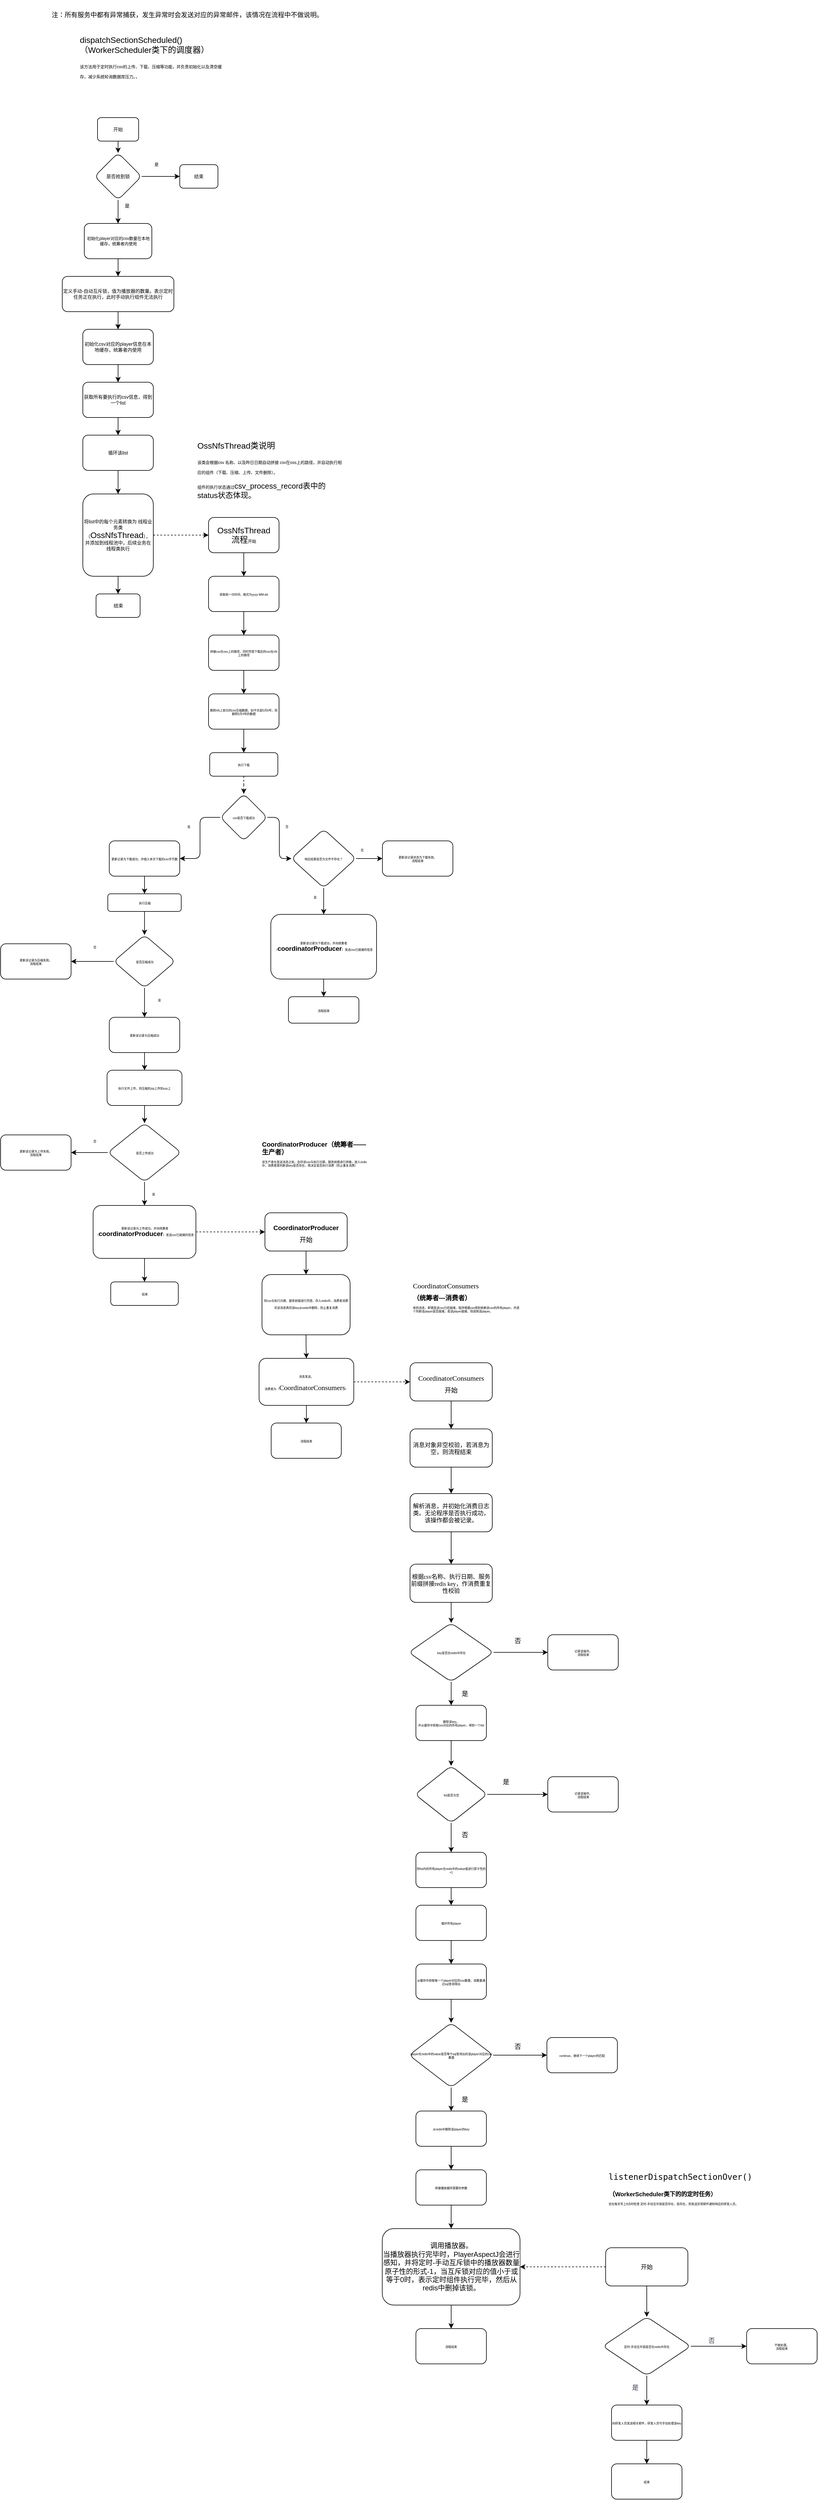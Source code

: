 <mxfile version="16.5.3" type="github">
  <diagram id="C5RBs43oDa-KdzZeNtuy" name="Page-1">
    <mxGraphModel dx="1847" dy="616" grid="1" gridSize="10" guides="1" tooltips="1" connect="1" arrows="1" fold="1" page="1" pageScale="1" pageWidth="827" pageHeight="1169" math="0" shadow="0">
      <root>
        <mxCell id="WIyWlLk6GJQsqaUBKTNV-0" />
        <mxCell id="WIyWlLk6GJQsqaUBKTNV-1" parent="WIyWlLk6GJQsqaUBKTNV-0" />
        <mxCell id="9ICDOCjzjDNLYAUlCZeT-4" value="" style="edgeStyle=orthogonalEdgeStyle;rounded=1;orthogonalLoop=1;jettySize=auto;html=1;fontSize=8;" edge="1" parent="WIyWlLk6GJQsqaUBKTNV-1" source="9ICDOCjzjDNLYAUlCZeT-0" target="9ICDOCjzjDNLYAUlCZeT-3">
          <mxGeometry relative="1" as="geometry" />
        </mxCell>
        <mxCell id="9ICDOCjzjDNLYAUlCZeT-0" value="开始" style="rounded=1;whiteSpace=wrap;html=1;fontSize=8;" vertex="1" parent="WIyWlLk6GJQsqaUBKTNV-1">
          <mxGeometry x="135" y="210" width="70" height="40" as="geometry" />
        </mxCell>
        <mxCell id="9ICDOCjzjDNLYAUlCZeT-9" value="" style="edgeStyle=orthogonalEdgeStyle;rounded=1;orthogonalLoop=1;jettySize=auto;html=1;fontSize=8;" edge="1" parent="WIyWlLk6GJQsqaUBKTNV-1" source="9ICDOCjzjDNLYAUlCZeT-3" target="9ICDOCjzjDNLYAUlCZeT-8">
          <mxGeometry relative="1" as="geometry" />
        </mxCell>
        <mxCell id="9ICDOCjzjDNLYAUlCZeT-17" value="" style="edgeStyle=orthogonalEdgeStyle;rounded=1;orthogonalLoop=1;jettySize=auto;html=1;fontSize=7;" edge="1" parent="WIyWlLk6GJQsqaUBKTNV-1" source="9ICDOCjzjDNLYAUlCZeT-3" target="9ICDOCjzjDNLYAUlCZeT-16">
          <mxGeometry relative="1" as="geometry" />
        </mxCell>
        <mxCell id="9ICDOCjzjDNLYAUlCZeT-3" value="是否抢到锁" style="rhombus;whiteSpace=wrap;html=1;rounded=1;fontSize=8;" vertex="1" parent="WIyWlLk6GJQsqaUBKTNV-1">
          <mxGeometry x="130" y="270" width="80" height="80" as="geometry" />
        </mxCell>
        <mxCell id="9ICDOCjzjDNLYAUlCZeT-12" value="" style="edgeStyle=orthogonalEdgeStyle;rounded=1;orthogonalLoop=1;jettySize=auto;html=1;fontSize=8;" edge="1" parent="WIyWlLk6GJQsqaUBKTNV-1" source="9ICDOCjzjDNLYAUlCZeT-8" target="9ICDOCjzjDNLYAUlCZeT-11">
          <mxGeometry relative="1" as="geometry" />
        </mxCell>
        <mxCell id="9ICDOCjzjDNLYAUlCZeT-8" value="初始化player对应的csv数量在本地缓存，统筹者内使用" style="whiteSpace=wrap;html=1;rounded=1;fontSize=7;" vertex="1" parent="WIyWlLk6GJQsqaUBKTNV-1">
          <mxGeometry x="112.5" y="390" width="115" height="60" as="geometry" />
        </mxCell>
        <mxCell id="9ICDOCjzjDNLYAUlCZeT-10" value="是" style="text;html=1;align=center;verticalAlign=middle;resizable=0;points=[];autosize=1;strokeColor=none;fillColor=none;fontSize=8;rounded=1;" vertex="1" parent="WIyWlLk6GJQsqaUBKTNV-1">
          <mxGeometry x="170" y="350" width="30" height="20" as="geometry" />
        </mxCell>
        <mxCell id="9ICDOCjzjDNLYAUlCZeT-14" value="" style="edgeStyle=orthogonalEdgeStyle;rounded=1;orthogonalLoop=1;jettySize=auto;html=1;fontSize=8;" edge="1" parent="WIyWlLk6GJQsqaUBKTNV-1" source="9ICDOCjzjDNLYAUlCZeT-11" target="9ICDOCjzjDNLYAUlCZeT-13">
          <mxGeometry relative="1" as="geometry" />
        </mxCell>
        <mxCell id="9ICDOCjzjDNLYAUlCZeT-11" value="定义手动-自动互斥锁，值为播放器的数量。表示定时任务正在执行，此时手动执行组件无法执行" style="whiteSpace=wrap;html=1;rounded=1;fontSize=8;" vertex="1" parent="WIyWlLk6GJQsqaUBKTNV-1">
          <mxGeometry x="75" y="480" width="190" height="60" as="geometry" />
        </mxCell>
        <mxCell id="9ICDOCjzjDNLYAUlCZeT-20" value="" style="edgeStyle=orthogonalEdgeStyle;rounded=1;orthogonalLoop=1;jettySize=auto;html=1;fontSize=7;" edge="1" parent="WIyWlLk6GJQsqaUBKTNV-1" source="9ICDOCjzjDNLYAUlCZeT-13" target="9ICDOCjzjDNLYAUlCZeT-19">
          <mxGeometry relative="1" as="geometry" />
        </mxCell>
        <mxCell id="9ICDOCjzjDNLYAUlCZeT-13" value="&lt;span style=&quot;font-size: 8px;&quot;&gt;初始化csv对应的player信息在本地缓存，统筹者内使用&lt;/span&gt;" style="whiteSpace=wrap;html=1;rounded=1;fontSize=8;" vertex="1" parent="WIyWlLk6GJQsqaUBKTNV-1">
          <mxGeometry x="110" y="570" width="120" height="60" as="geometry" />
        </mxCell>
        <mxCell id="9ICDOCjzjDNLYAUlCZeT-16" value="结束" style="whiteSpace=wrap;html=1;fontSize=8;rounded=1;" vertex="1" parent="WIyWlLk6GJQsqaUBKTNV-1">
          <mxGeometry x="275" y="290" width="65" height="40" as="geometry" />
        </mxCell>
        <mxCell id="9ICDOCjzjDNLYAUlCZeT-18" value="是" style="text;html=1;align=center;verticalAlign=middle;resizable=0;points=[];autosize=1;strokeColor=none;fillColor=none;fontSize=7;rounded=1;" vertex="1" parent="WIyWlLk6GJQsqaUBKTNV-1">
          <mxGeometry x="220" y="285" width="30" height="10" as="geometry" />
        </mxCell>
        <mxCell id="9ICDOCjzjDNLYAUlCZeT-23" value="" style="edgeStyle=orthogonalEdgeStyle;rounded=1;orthogonalLoop=1;jettySize=auto;html=1;fontSize=7;" edge="1" parent="WIyWlLk6GJQsqaUBKTNV-1" source="9ICDOCjzjDNLYAUlCZeT-19" target="9ICDOCjzjDNLYAUlCZeT-22">
          <mxGeometry relative="1" as="geometry" />
        </mxCell>
        <mxCell id="9ICDOCjzjDNLYAUlCZeT-19" value="获取所有要执行的csv信息，得到一个list" style="whiteSpace=wrap;html=1;fontSize=8;rounded=1;" vertex="1" parent="WIyWlLk6GJQsqaUBKTNV-1">
          <mxGeometry x="110" y="660" width="120" height="60" as="geometry" />
        </mxCell>
        <mxCell id="9ICDOCjzjDNLYAUlCZeT-29" value="" style="edgeStyle=orthogonalEdgeStyle;rounded=1;orthogonalLoop=1;jettySize=auto;html=1;fontSize=7;" edge="1" parent="WIyWlLk6GJQsqaUBKTNV-1" source="9ICDOCjzjDNLYAUlCZeT-22" target="9ICDOCjzjDNLYAUlCZeT-28">
          <mxGeometry relative="1" as="geometry" />
        </mxCell>
        <mxCell id="9ICDOCjzjDNLYAUlCZeT-22" value="循环该list" style="whiteSpace=wrap;html=1;fontSize=8;rounded=1;" vertex="1" parent="WIyWlLk6GJQsqaUBKTNV-1">
          <mxGeometry x="110" y="750" width="120" height="60" as="geometry" />
        </mxCell>
        <mxCell id="9ICDOCjzjDNLYAUlCZeT-31" value="" style="edgeStyle=orthogonalEdgeStyle;rounded=1;orthogonalLoop=1;jettySize=auto;html=1;fontSize=7;" edge="1" parent="WIyWlLk6GJQsqaUBKTNV-1" source="9ICDOCjzjDNLYAUlCZeT-28" target="9ICDOCjzjDNLYAUlCZeT-30">
          <mxGeometry relative="1" as="geometry" />
        </mxCell>
        <mxCell id="9ICDOCjzjDNLYAUlCZeT-35" style="edgeStyle=orthogonalEdgeStyle;rounded=1;orthogonalLoop=1;jettySize=auto;html=1;exitX=1;exitY=0.5;exitDx=0;exitDy=0;entryX=0;entryY=0.5;entryDx=0;entryDy=0;fontSize=7;dashed=1;" edge="1" parent="WIyWlLk6GJQsqaUBKTNV-1" source="9ICDOCjzjDNLYAUlCZeT-28" target="9ICDOCjzjDNLYAUlCZeT-34">
          <mxGeometry relative="1" as="geometry" />
        </mxCell>
        <mxCell id="9ICDOCjzjDNLYAUlCZeT-28" value="将list中的每个元素转换为 线程业务类（&lt;span style=&quot;background-color: rgb(255 , 255 , 255) ; font-size: 10.5pt&quot;&gt;OssNfsThread&lt;/span&gt;&lt;span&gt;），并添加到线程池中，后续业务在线程类执行&lt;/span&gt;" style="whiteSpace=wrap;html=1;fontSize=8;rounded=1;" vertex="1" parent="WIyWlLk6GJQsqaUBKTNV-1">
          <mxGeometry x="110" y="850" width="120" height="140" as="geometry" />
        </mxCell>
        <mxCell id="9ICDOCjzjDNLYAUlCZeT-30" value="结束" style="whiteSpace=wrap;html=1;fontSize=8;rounded=1;" vertex="1" parent="WIyWlLk6GJQsqaUBKTNV-1">
          <mxGeometry x="132.5" y="1020" width="75" height="40" as="geometry" />
        </mxCell>
        <mxCell id="9ICDOCjzjDNLYAUlCZeT-39" value="" style="edgeStyle=orthogonalEdgeStyle;rounded=1;orthogonalLoop=1;jettySize=auto;html=1;fontSize=13;fontColor=#000000;" edge="1" parent="WIyWlLk6GJQsqaUBKTNV-1" source="9ICDOCjzjDNLYAUlCZeT-34" target="9ICDOCjzjDNLYAUlCZeT-38">
          <mxGeometry relative="1" as="geometry" />
        </mxCell>
        <mxCell id="9ICDOCjzjDNLYAUlCZeT-34" value="&lt;span style=&quot;background-color: rgb(255 , 255 , 255) ; font-size: 10.5pt&quot;&gt;OssNfsThread&lt;br&gt;&lt;/span&gt;&lt;font face=&quot;宋体&quot;&gt;&lt;span style=&quot;font-size: 14px ; background-color: rgb(255 , 255 , 255)&quot;&gt;流程&lt;/span&gt;&lt;/font&gt;开始" style="rounded=1;whiteSpace=wrap;html=1;fontSize=7;" vertex="1" parent="WIyWlLk6GJQsqaUBKTNV-1">
          <mxGeometry x="324" y="890" width="120" height="60" as="geometry" />
        </mxCell>
        <mxCell id="9ICDOCjzjDNLYAUlCZeT-37" value="&lt;span style=&quot;font-size: 14px ; text-align: center ; background-color: rgb(255 , 255 , 255)&quot;&gt;OssNfsThread类说明&lt;/span&gt;&lt;h1&gt;&lt;span style=&quot;font-size: 7px ; font-weight: 400&quot;&gt;该类会根据csv 名称、以及昨日日期自动拼接 csv在oss上的路径，并自动执行相应的组件（下载、压缩、上传、文件删除）。&lt;/span&gt;&lt;/h1&gt;&lt;div&gt;组件的执行状态通过&lt;span style=&quot;background-color: rgb(255 , 255 , 255)&quot;&gt;&lt;font style=&quot;font-size: 13px&quot;&gt;csv_process_record表中的status状态体现。&lt;/font&gt;&lt;/span&gt;&lt;/div&gt;" style="text;html=1;strokeColor=none;fillColor=none;spacing=5;spacingTop=-20;whiteSpace=wrap;overflow=hidden;rounded=1;fontSize=7;" vertex="1" parent="WIyWlLk6GJQsqaUBKTNV-1">
          <mxGeometry x="300" y="770" width="260" height="170" as="geometry" />
        </mxCell>
        <mxCell id="9ICDOCjzjDNLYAUlCZeT-41" value="" style="edgeStyle=orthogonalEdgeStyle;rounded=1;orthogonalLoop=1;jettySize=auto;html=1;dashed=1;fontSize=5;fontColor=#000000;" edge="1" parent="WIyWlLk6GJQsqaUBKTNV-1" source="9ICDOCjzjDNLYAUlCZeT-38" target="9ICDOCjzjDNLYAUlCZeT-40">
          <mxGeometry relative="1" as="geometry" />
        </mxCell>
        <mxCell id="9ICDOCjzjDNLYAUlCZeT-96" value="" style="edgeStyle=orthogonalEdgeStyle;rounded=1;orthogonalLoop=1;jettySize=auto;html=1;fontSize=11;fontColor=#000000;" edge="1" parent="WIyWlLk6GJQsqaUBKTNV-1" source="9ICDOCjzjDNLYAUlCZeT-38" target="9ICDOCjzjDNLYAUlCZeT-40">
          <mxGeometry relative="1" as="geometry" />
        </mxCell>
        <mxCell id="9ICDOCjzjDNLYAUlCZeT-38" value="&lt;span style=&quot;font-size: 5px; background-color: rgb(255, 255, 255);&quot;&gt;获取前一日时间，格式为yyyy-MM-dd&lt;/span&gt;" style="rounded=1;whiteSpace=wrap;html=1;fontSize=5;" vertex="1" parent="WIyWlLk6GJQsqaUBKTNV-1">
          <mxGeometry x="324" y="990" width="120" height="60" as="geometry" />
        </mxCell>
        <mxCell id="9ICDOCjzjDNLYAUlCZeT-43" value="" style="edgeStyle=orthogonalEdgeStyle;rounded=1;orthogonalLoop=1;jettySize=auto;html=1;fontSize=5;fontColor=#000000;" edge="1" parent="WIyWlLk6GJQsqaUBKTNV-1" source="9ICDOCjzjDNLYAUlCZeT-40" target="9ICDOCjzjDNLYAUlCZeT-42">
          <mxGeometry relative="1" as="geometry" />
        </mxCell>
        <mxCell id="9ICDOCjzjDNLYAUlCZeT-40" value="&lt;span style=&quot;background-color: rgb(255 , 255 , 255)&quot;&gt;拼接csv在oss上的路径，同时凭借下载后的csv在nfs上的路径&lt;/span&gt;" style="rounded=1;whiteSpace=wrap;html=1;fontSize=5;" vertex="1" parent="WIyWlLk6GJQsqaUBKTNV-1">
          <mxGeometry x="324" y="1090" width="120" height="60" as="geometry" />
        </mxCell>
        <mxCell id="9ICDOCjzjDNLYAUlCZeT-45" value="" style="edgeStyle=orthogonalEdgeStyle;rounded=1;orthogonalLoop=1;jettySize=auto;html=1;fontSize=5;fontColor=#000000;" edge="1" parent="WIyWlLk6GJQsqaUBKTNV-1" source="9ICDOCjzjDNLYAUlCZeT-42" target="9ICDOCjzjDNLYAUlCZeT-44">
          <mxGeometry relative="1" as="geometry" />
        </mxCell>
        <mxCell id="9ICDOCjzjDNLYAUlCZeT-42" value="&lt;span style=&quot;background-color: rgb(255 , 255 , 255)&quot;&gt;删除nfs上前日的csv压缩数据，如今天是5月6号，则删除5月4号的数据&lt;/span&gt;" style="rounded=1;whiteSpace=wrap;html=1;fontSize=5;" vertex="1" parent="WIyWlLk6GJQsqaUBKTNV-1">
          <mxGeometry x="324" y="1190" width="120" height="60" as="geometry" />
        </mxCell>
        <mxCell id="9ICDOCjzjDNLYAUlCZeT-47" value="" style="edgeStyle=orthogonalEdgeStyle;rounded=1;orthogonalLoop=1;jettySize=auto;html=1;dashed=1;fontSize=5;fontColor=#000000;" edge="1" parent="WIyWlLk6GJQsqaUBKTNV-1" source="9ICDOCjzjDNLYAUlCZeT-44" target="9ICDOCjzjDNLYAUlCZeT-46">
          <mxGeometry relative="1" as="geometry" />
        </mxCell>
        <mxCell id="9ICDOCjzjDNLYAUlCZeT-44" value="&lt;span style=&quot;background-color: rgb(255 , 255 , 255)&quot;&gt;执行下载&lt;/span&gt;" style="rounded=1;whiteSpace=wrap;html=1;fontSize=5;" vertex="1" parent="WIyWlLk6GJQsqaUBKTNV-1">
          <mxGeometry x="326" y="1290" width="116" height="40" as="geometry" />
        </mxCell>
        <mxCell id="9ICDOCjzjDNLYAUlCZeT-55" value="" style="edgeStyle=orthogonalEdgeStyle;rounded=1;orthogonalLoop=1;jettySize=auto;html=1;fontSize=5;fontColor=#000000;" edge="1" parent="WIyWlLk6GJQsqaUBKTNV-1" source="9ICDOCjzjDNLYAUlCZeT-46" target="9ICDOCjzjDNLYAUlCZeT-54">
          <mxGeometry relative="1" as="geometry" />
        </mxCell>
        <mxCell id="9ICDOCjzjDNLYAUlCZeT-69" value="" style="edgeStyle=orthogonalEdgeStyle;rounded=1;orthogonalLoop=1;jettySize=auto;html=1;fontSize=5;fontColor=#000000;" edge="1" parent="WIyWlLk6GJQsqaUBKTNV-1" source="9ICDOCjzjDNLYAUlCZeT-46" target="9ICDOCjzjDNLYAUlCZeT-68">
          <mxGeometry relative="1" as="geometry" />
        </mxCell>
        <mxCell id="9ICDOCjzjDNLYAUlCZeT-46" value="csv是否下载成功" style="rhombus;whiteSpace=wrap;html=1;fontSize=5;rounded=1;" vertex="1" parent="WIyWlLk6GJQsqaUBKTNV-1">
          <mxGeometry x="344" y="1360" width="80" height="80" as="geometry" />
        </mxCell>
        <mxCell id="9ICDOCjzjDNLYAUlCZeT-61" value="" style="edgeStyle=orthogonalEdgeStyle;rounded=1;orthogonalLoop=1;jettySize=auto;html=1;fontSize=5;fontColor=#000000;" edge="1" parent="WIyWlLk6GJQsqaUBKTNV-1" source="9ICDOCjzjDNLYAUlCZeT-54" target="9ICDOCjzjDNLYAUlCZeT-60">
          <mxGeometry relative="1" as="geometry" />
        </mxCell>
        <mxCell id="9ICDOCjzjDNLYAUlCZeT-64" value="" style="edgeStyle=orthogonalEdgeStyle;rounded=1;orthogonalLoop=1;jettySize=auto;html=1;fontSize=5;fontColor=#000000;" edge="1" parent="WIyWlLk6GJQsqaUBKTNV-1" source="9ICDOCjzjDNLYAUlCZeT-54" target="9ICDOCjzjDNLYAUlCZeT-63">
          <mxGeometry relative="1" as="geometry" />
        </mxCell>
        <mxCell id="9ICDOCjzjDNLYAUlCZeT-54" value="响应结果是否为文件不存在？" style="rhombus;whiteSpace=wrap;html=1;fontSize=5;rounded=1;" vertex="1" parent="WIyWlLk6GJQsqaUBKTNV-1">
          <mxGeometry x="465" y="1420" width="110" height="100" as="geometry" />
        </mxCell>
        <mxCell id="9ICDOCjzjDNLYAUlCZeT-56" value="否" style="text;html=1;align=center;verticalAlign=middle;resizable=0;points=[];autosize=1;strokeColor=none;fillColor=none;fontSize=5;fontColor=#000000;rounded=1;" vertex="1" parent="WIyWlLk6GJQsqaUBKTNV-1">
          <mxGeometry x="442" y="1410" width="30" height="10" as="geometry" />
        </mxCell>
        <mxCell id="9ICDOCjzjDNLYAUlCZeT-59" value="否" style="text;html=1;align=center;verticalAlign=middle;resizable=0;points=[];autosize=1;strokeColor=none;fillColor=none;fontSize=5;fontColor=#000000;rounded=1;" vertex="1" parent="WIyWlLk6GJQsqaUBKTNV-1">
          <mxGeometry x="570" y="1450" width="30" height="10" as="geometry" />
        </mxCell>
        <mxCell id="9ICDOCjzjDNLYAUlCZeT-60" value="更新该记录状态为下载失败。&lt;br&gt;流程结束" style="whiteSpace=wrap;html=1;fontSize=5;rounded=1;" vertex="1" parent="WIyWlLk6GJQsqaUBKTNV-1">
          <mxGeometry x="620" y="1440" width="120" height="60" as="geometry" />
        </mxCell>
        <mxCell id="9ICDOCjzjDNLYAUlCZeT-67" value="" style="edgeStyle=orthogonalEdgeStyle;rounded=1;orthogonalLoop=1;jettySize=auto;html=1;fontSize=5;fontColor=#000000;" edge="1" parent="WIyWlLk6GJQsqaUBKTNV-1" source="9ICDOCjzjDNLYAUlCZeT-63" target="9ICDOCjzjDNLYAUlCZeT-66">
          <mxGeometry relative="1" as="geometry" />
        </mxCell>
        <mxCell id="9ICDOCjzjDNLYAUlCZeT-63" value="更新该记录为下载成功，并向统筹者（&lt;span style=&quot;font-weight: bold ; background-color: rgb(255 , 255 , 255)&quot;&gt;&lt;font style=&quot;font-size: 11px&quot;&gt;coordinatorProducer&lt;/font&gt;&lt;/span&gt;）发送csv已就绪的信息" style="whiteSpace=wrap;html=1;fontSize=5;rounded=1;" vertex="1" parent="WIyWlLk6GJQsqaUBKTNV-1">
          <mxGeometry x="430" y="1565" width="180" height="110" as="geometry" />
        </mxCell>
        <mxCell id="9ICDOCjzjDNLYAUlCZeT-65" value="是" style="text;html=1;align=center;verticalAlign=middle;resizable=0;points=[];autosize=1;strokeColor=none;fillColor=none;fontSize=5;fontColor=#000000;rounded=1;" vertex="1" parent="WIyWlLk6GJQsqaUBKTNV-1">
          <mxGeometry x="490" y="1530" width="30" height="10" as="geometry" />
        </mxCell>
        <mxCell id="9ICDOCjzjDNLYAUlCZeT-66" value="流程结束" style="whiteSpace=wrap;html=1;fontSize=5;rounded=1;" vertex="1" parent="WIyWlLk6GJQsqaUBKTNV-1">
          <mxGeometry x="460" y="1705" width="120" height="45" as="geometry" />
        </mxCell>
        <mxCell id="9ICDOCjzjDNLYAUlCZeT-72" value="" style="edgeStyle=orthogonalEdgeStyle;rounded=1;orthogonalLoop=1;jettySize=auto;html=1;fontSize=5;fontColor=#000000;" edge="1" parent="WIyWlLk6GJQsqaUBKTNV-1" source="9ICDOCjzjDNLYAUlCZeT-68" target="9ICDOCjzjDNLYAUlCZeT-71">
          <mxGeometry relative="1" as="geometry" />
        </mxCell>
        <mxCell id="9ICDOCjzjDNLYAUlCZeT-68" value="更新记录为下载成功，并插入本次下载的csv字节数" style="whiteSpace=wrap;html=1;fontSize=5;rounded=1;" vertex="1" parent="WIyWlLk6GJQsqaUBKTNV-1">
          <mxGeometry x="155" y="1440" width="120" height="60" as="geometry" />
        </mxCell>
        <mxCell id="9ICDOCjzjDNLYAUlCZeT-70" value="是" style="text;html=1;align=center;verticalAlign=middle;resizable=0;points=[];autosize=1;strokeColor=none;fillColor=none;fontSize=5;fontColor=#000000;rounded=1;" vertex="1" parent="WIyWlLk6GJQsqaUBKTNV-1">
          <mxGeometry x="275" y="1410" width="30" height="10" as="geometry" />
        </mxCell>
        <mxCell id="9ICDOCjzjDNLYAUlCZeT-74" value="" style="edgeStyle=orthogonalEdgeStyle;rounded=1;orthogonalLoop=1;jettySize=auto;html=1;fontSize=5;fontColor=#000000;" edge="1" parent="WIyWlLk6GJQsqaUBKTNV-1" source="9ICDOCjzjDNLYAUlCZeT-71" target="9ICDOCjzjDNLYAUlCZeT-73">
          <mxGeometry relative="1" as="geometry" />
        </mxCell>
        <mxCell id="9ICDOCjzjDNLYAUlCZeT-71" value="执行压缩" style="whiteSpace=wrap;html=1;fontSize=5;rounded=1;" vertex="1" parent="WIyWlLk6GJQsqaUBKTNV-1">
          <mxGeometry x="152.5" y="1530" width="125" height="30" as="geometry" />
        </mxCell>
        <mxCell id="9ICDOCjzjDNLYAUlCZeT-76" value="" style="edgeStyle=orthogonalEdgeStyle;rounded=1;orthogonalLoop=1;jettySize=auto;html=1;fontSize=5;fontColor=#000000;" edge="1" parent="WIyWlLk6GJQsqaUBKTNV-1" source="9ICDOCjzjDNLYAUlCZeT-73" target="9ICDOCjzjDNLYAUlCZeT-75">
          <mxGeometry relative="1" as="geometry" />
        </mxCell>
        <mxCell id="9ICDOCjzjDNLYAUlCZeT-79" value="" style="edgeStyle=orthogonalEdgeStyle;rounded=1;orthogonalLoop=1;jettySize=auto;html=1;fontSize=5;fontColor=#000000;" edge="1" parent="WIyWlLk6GJQsqaUBKTNV-1" source="9ICDOCjzjDNLYAUlCZeT-73" target="9ICDOCjzjDNLYAUlCZeT-78">
          <mxGeometry relative="1" as="geometry" />
        </mxCell>
        <mxCell id="9ICDOCjzjDNLYAUlCZeT-73" value="是否压缩成功" style="rhombus;whiteSpace=wrap;html=1;fontSize=5;rounded=1;" vertex="1" parent="WIyWlLk6GJQsqaUBKTNV-1">
          <mxGeometry x="162.5" y="1600" width="105" height="90" as="geometry" />
        </mxCell>
        <mxCell id="9ICDOCjzjDNLYAUlCZeT-75" value="更新该记录为压缩失败。&lt;br&gt;流程结束" style="whiteSpace=wrap;html=1;fontSize=5;rounded=1;" vertex="1" parent="WIyWlLk6GJQsqaUBKTNV-1">
          <mxGeometry x="-30" y="1615" width="120" height="60" as="geometry" />
        </mxCell>
        <mxCell id="9ICDOCjzjDNLYAUlCZeT-77" value="否" style="text;html=1;align=center;verticalAlign=middle;resizable=0;points=[];autosize=1;strokeColor=none;fillColor=none;fontSize=5;fontColor=#000000;rounded=1;" vertex="1" parent="WIyWlLk6GJQsqaUBKTNV-1">
          <mxGeometry x="115" y="1615" width="30" height="10" as="geometry" />
        </mxCell>
        <mxCell id="9ICDOCjzjDNLYAUlCZeT-82" value="" style="edgeStyle=orthogonalEdgeStyle;rounded=1;orthogonalLoop=1;jettySize=auto;html=1;fontSize=5;fontColor=#000000;" edge="1" parent="WIyWlLk6GJQsqaUBKTNV-1" source="9ICDOCjzjDNLYAUlCZeT-78" target="9ICDOCjzjDNLYAUlCZeT-81">
          <mxGeometry relative="1" as="geometry" />
        </mxCell>
        <mxCell id="9ICDOCjzjDNLYAUlCZeT-78" value="更新该记录为压缩成功" style="whiteSpace=wrap;html=1;fontSize=5;rounded=1;" vertex="1" parent="WIyWlLk6GJQsqaUBKTNV-1">
          <mxGeometry x="155" y="1740" width="120" height="60" as="geometry" />
        </mxCell>
        <mxCell id="9ICDOCjzjDNLYAUlCZeT-80" value="是" style="text;html=1;align=center;verticalAlign=middle;resizable=0;points=[];autosize=1;strokeColor=none;fillColor=none;fontSize=5;fontColor=#000000;rounded=1;" vertex="1" parent="WIyWlLk6GJQsqaUBKTNV-1">
          <mxGeometry x="225" y="1705" width="30" height="10" as="geometry" />
        </mxCell>
        <mxCell id="9ICDOCjzjDNLYAUlCZeT-84" value="" style="edgeStyle=orthogonalEdgeStyle;rounded=1;orthogonalLoop=1;jettySize=auto;html=1;fontSize=5;fontColor=#000000;" edge="1" parent="WIyWlLk6GJQsqaUBKTNV-1" source="9ICDOCjzjDNLYAUlCZeT-81" target="9ICDOCjzjDNLYAUlCZeT-83">
          <mxGeometry relative="1" as="geometry" />
        </mxCell>
        <mxCell id="9ICDOCjzjDNLYAUlCZeT-81" value="执行文件上传，将压缩的zip上传到oss上" style="whiteSpace=wrap;html=1;fontSize=5;rounded=1;" vertex="1" parent="WIyWlLk6GJQsqaUBKTNV-1">
          <mxGeometry x="151.25" y="1830" width="127.5" height="60" as="geometry" />
        </mxCell>
        <mxCell id="9ICDOCjzjDNLYAUlCZeT-86" value="" style="edgeStyle=orthogonalEdgeStyle;rounded=1;orthogonalLoop=1;jettySize=auto;html=1;fontSize=5;fontColor=#000000;" edge="1" parent="WIyWlLk6GJQsqaUBKTNV-1" source="9ICDOCjzjDNLYAUlCZeT-83" target="9ICDOCjzjDNLYAUlCZeT-85">
          <mxGeometry relative="1" as="geometry" />
        </mxCell>
        <mxCell id="9ICDOCjzjDNLYAUlCZeT-89" value="" style="edgeStyle=orthogonalEdgeStyle;rounded=1;orthogonalLoop=1;jettySize=auto;html=1;fontSize=5;fontColor=#000000;" edge="1" parent="WIyWlLk6GJQsqaUBKTNV-1" source="9ICDOCjzjDNLYAUlCZeT-83" target="9ICDOCjzjDNLYAUlCZeT-88">
          <mxGeometry relative="1" as="geometry" />
        </mxCell>
        <mxCell id="9ICDOCjzjDNLYAUlCZeT-83" value="是否上传成功" style="rhombus;whiteSpace=wrap;html=1;fontSize=5;rounded=1;" vertex="1" parent="WIyWlLk6GJQsqaUBKTNV-1">
          <mxGeometry x="152.5" y="1920" width="125" height="100" as="geometry" />
        </mxCell>
        <mxCell id="9ICDOCjzjDNLYAUlCZeT-85" value="更新该记录为上传失败。&lt;br&gt;流程结束" style="whiteSpace=wrap;html=1;fontSize=5;rounded=1;" vertex="1" parent="WIyWlLk6GJQsqaUBKTNV-1">
          <mxGeometry x="-30" y="1940" width="120" height="60" as="geometry" />
        </mxCell>
        <mxCell id="9ICDOCjzjDNLYAUlCZeT-87" value="否&lt;br&gt;" style="text;html=1;align=center;verticalAlign=middle;resizable=0;points=[];autosize=1;strokeColor=none;fillColor=none;fontSize=5;fontColor=#000000;rounded=1;" vertex="1" parent="WIyWlLk6GJQsqaUBKTNV-1">
          <mxGeometry x="115" y="1945" width="30" height="10" as="geometry" />
        </mxCell>
        <mxCell id="9ICDOCjzjDNLYAUlCZeT-92" value="" style="edgeStyle=orthogonalEdgeStyle;rounded=1;orthogonalLoop=1;jettySize=auto;html=1;fontSize=5;fontColor=#000000;" edge="1" parent="WIyWlLk6GJQsqaUBKTNV-1" source="9ICDOCjzjDNLYAUlCZeT-88" target="9ICDOCjzjDNLYAUlCZeT-91">
          <mxGeometry relative="1" as="geometry" />
        </mxCell>
        <mxCell id="9ICDOCjzjDNLYAUlCZeT-95" style="edgeStyle=orthogonalEdgeStyle;rounded=1;orthogonalLoop=1;jettySize=auto;html=1;exitX=1;exitY=0.5;exitDx=0;exitDy=0;dashed=1;fontSize=11;fontColor=#000000;" edge="1" parent="WIyWlLk6GJQsqaUBKTNV-1" source="9ICDOCjzjDNLYAUlCZeT-88" target="9ICDOCjzjDNLYAUlCZeT-93">
          <mxGeometry relative="1" as="geometry" />
        </mxCell>
        <mxCell id="9ICDOCjzjDNLYAUlCZeT-88" value="更新该记录为上传成功，并向统筹者（&lt;span style=&quot;font-weight: bold ; background-color: rgb(255 , 255 , 255)&quot;&gt;&lt;font style=&quot;font-size: 11px&quot;&gt;coordinatorProducer&lt;/font&gt;&lt;/span&gt;&lt;span&gt;）发送csv已就绪的信息&lt;/span&gt;" style="whiteSpace=wrap;html=1;fontSize=5;rounded=1;" vertex="1" parent="WIyWlLk6GJQsqaUBKTNV-1">
          <mxGeometry x="127.5" y="2060" width="175" height="90" as="geometry" />
        </mxCell>
        <mxCell id="9ICDOCjzjDNLYAUlCZeT-90" value="是" style="text;html=1;align=center;verticalAlign=middle;resizable=0;points=[];autosize=1;strokeColor=none;fillColor=none;fontSize=5;fontColor=#000000;rounded=1;" vertex="1" parent="WIyWlLk6GJQsqaUBKTNV-1">
          <mxGeometry x="215" y="2035" width="30" height="10" as="geometry" />
        </mxCell>
        <mxCell id="9ICDOCjzjDNLYAUlCZeT-91" value="结束" style="whiteSpace=wrap;html=1;fontSize=5;rounded=1;" vertex="1" parent="WIyWlLk6GJQsqaUBKTNV-1">
          <mxGeometry x="157.5" y="2190" width="115" height="40" as="geometry" />
        </mxCell>
        <mxCell id="9ICDOCjzjDNLYAUlCZeT-98" value="" style="edgeStyle=orthogonalEdgeStyle;rounded=1;orthogonalLoop=1;jettySize=auto;html=1;fontSize=11;fontColor=#000000;" edge="1" parent="WIyWlLk6GJQsqaUBKTNV-1" source="9ICDOCjzjDNLYAUlCZeT-93" target="9ICDOCjzjDNLYAUlCZeT-97">
          <mxGeometry relative="1" as="geometry" />
        </mxCell>
        <mxCell id="9ICDOCjzjDNLYAUlCZeT-93" value="&lt;h1 style=&quot;text-align: left&quot;&gt;&lt;span style=&quot;font-size: 5px ; text-align: center ; background-color: rgb(255 , 255 , 255)&quot;&gt;&lt;font style=&quot;font-size: 11px&quot;&gt;CoordinatorProducer&lt;/font&gt;&lt;/span&gt;&lt;/h1&gt;&lt;div&gt;&lt;span style=&quot;font-size: 5px ; text-align: center ; background-color: rgb(255 , 255 , 255)&quot;&gt;&lt;font style=&quot;font-size: 11px&quot;&gt;开始&lt;/font&gt;&lt;/span&gt;&lt;/div&gt;" style="rounded=1;whiteSpace=wrap;html=1;fontSize=5;fontColor=#000000;" vertex="1" parent="WIyWlLk6GJQsqaUBKTNV-1">
          <mxGeometry x="420" y="2072.5" width="140" height="65" as="geometry" />
        </mxCell>
        <mxCell id="9ICDOCjzjDNLYAUlCZeT-94" value="&lt;h1&gt;&lt;span style=&quot;font-size: 5px ; text-align: center ; background-color: rgb(255 , 255 , 255)&quot;&gt;&lt;font style=&quot;font-size: 11px&quot;&gt;CoordinatorProducer（统筹者——生产者）&lt;/font&gt;&lt;/span&gt;&lt;br&gt;&lt;/h1&gt;&lt;p&gt;该生产者在发送消息之前，会将该csv与执行日期，服务前缀进行拼接，放入redis中，消费者需判断该key是否存在，再决定是否执行消费（防止重复消费）&lt;/p&gt;" style="text;html=1;strokeColor=none;fillColor=none;spacing=5;spacingTop=-20;whiteSpace=wrap;overflow=hidden;rounded=1;fontSize=5;fontColor=#000000;" vertex="1" parent="WIyWlLk6GJQsqaUBKTNV-1">
          <mxGeometry x="410" y="1952.5" width="190" height="120" as="geometry" />
        </mxCell>
        <mxCell id="9ICDOCjzjDNLYAUlCZeT-100" value="" style="edgeStyle=orthogonalEdgeStyle;rounded=1;orthogonalLoop=1;jettySize=auto;html=1;fontSize=11;fontColor=#000000;" edge="1" parent="WIyWlLk6GJQsqaUBKTNV-1" source="9ICDOCjzjDNLYAUlCZeT-97" target="9ICDOCjzjDNLYAUlCZeT-99">
          <mxGeometry relative="1" as="geometry" />
        </mxCell>
        <mxCell id="9ICDOCjzjDNLYAUlCZeT-97" value="&lt;h1 style=&quot;text-align: center&quot;&gt;&lt;span style=&quot;font-size: 5px ; font-weight: 400&quot;&gt;将csv与执行日期、服务前缀进行凭借，存入redis中。消费者消费完该消息再将该key从reids中删除，防止重复消费&lt;/span&gt;&lt;/h1&gt;&lt;div&gt;&lt;span style=&quot;font-size: 5px ; font-weight: 400&quot;&gt;&lt;br&gt;&lt;/span&gt;&lt;/div&gt;" style="rounded=1;whiteSpace=wrap;html=1;fontSize=5;fontColor=#000000;fontStyle=0" vertex="1" parent="WIyWlLk6GJQsqaUBKTNV-1">
          <mxGeometry x="415" y="2177.5" width="150" height="102.5" as="geometry" />
        </mxCell>
        <mxCell id="9ICDOCjzjDNLYAUlCZeT-102" value="" style="edgeStyle=orthogonalEdgeStyle;rounded=1;orthogonalLoop=1;jettySize=auto;html=1;fontSize=11;fontColor=#000000;" edge="1" parent="WIyWlLk6GJQsqaUBKTNV-1" source="9ICDOCjzjDNLYAUlCZeT-99" target="9ICDOCjzjDNLYAUlCZeT-101">
          <mxGeometry relative="1" as="geometry" />
        </mxCell>
        <mxCell id="9ICDOCjzjDNLYAUlCZeT-105" style="edgeStyle=orthogonalEdgeStyle;rounded=1;orthogonalLoop=1;jettySize=auto;html=1;exitX=1;exitY=0.5;exitDx=0;exitDy=0;fontSize=11;fontColor=#000000;dashed=1;" edge="1" parent="WIyWlLk6GJQsqaUBKTNV-1" source="9ICDOCjzjDNLYAUlCZeT-99" target="9ICDOCjzjDNLYAUlCZeT-103">
          <mxGeometry relative="1" as="geometry" />
        </mxCell>
        <mxCell id="9ICDOCjzjDNLYAUlCZeT-99" value="&lt;h1 style=&quot;text-align: center&quot;&gt;&lt;span style=&quot;font-size: 5px ; font-weight: 400&quot;&gt;消息发送。&lt;/span&gt;&lt;/h1&gt;&lt;div&gt;&lt;span style=&quot;font-size: 5px ; font-weight: 400&quot;&gt;消费者为（&lt;/span&gt;&lt;span style=&quot;background-color: rgb(255 , 255 , 255) ; font-family: &amp;#34;microsoft yahei ui&amp;#34; ; font-size: 9pt&quot;&gt;CoordinatorConsumers&lt;/span&gt;&lt;span&gt;）&lt;/span&gt;&lt;/div&gt;&lt;div&gt;&lt;span style=&quot;font-size: 5px ; font-weight: 400&quot;&gt;&lt;br&gt;&lt;/span&gt;&lt;/div&gt;" style="rounded=1;whiteSpace=wrap;html=1;fontSize=5;fontColor=#000000;fontStyle=0" vertex="1" parent="WIyWlLk6GJQsqaUBKTNV-1">
          <mxGeometry x="410" y="2320" width="161.25" height="80" as="geometry" />
        </mxCell>
        <mxCell id="9ICDOCjzjDNLYAUlCZeT-101" value="流程结束" style="whiteSpace=wrap;html=1;fontSize=5;fontColor=#000000;rounded=1;fontStyle=0;" vertex="1" parent="WIyWlLk6GJQsqaUBKTNV-1">
          <mxGeometry x="430.63" y="2430" width="119.38" height="60" as="geometry" />
        </mxCell>
        <mxCell id="9ICDOCjzjDNLYAUlCZeT-108" value="" style="edgeStyle=orthogonalEdgeStyle;rounded=1;orthogonalLoop=1;jettySize=auto;html=1;fontSize=11;fontColor=#000000;" edge="1" parent="WIyWlLk6GJQsqaUBKTNV-1" source="9ICDOCjzjDNLYAUlCZeT-103" target="9ICDOCjzjDNLYAUlCZeT-107">
          <mxGeometry relative="1" as="geometry" />
        </mxCell>
        <mxCell id="9ICDOCjzjDNLYAUlCZeT-103" value="&lt;h1 style=&quot;text-align: left&quot;&gt;&lt;span style=&quot;font-family: &amp;#34;microsoft yahei ui&amp;#34; ; font-size: 12px ; font-weight: 400 ; text-align: center ; background-color: rgb(255 , 255 , 255)&quot;&gt;CoordinatorConsumers&lt;/span&gt;&lt;br&gt;&lt;/h1&gt;&lt;div&gt;&lt;span style=&quot;font-size: 5px ; text-align: center ; background-color: rgb(255 , 255 , 255)&quot;&gt;&lt;font style=&quot;font-size: 11px&quot;&gt;开始&lt;/font&gt;&lt;/span&gt;&lt;/div&gt;" style="rounded=1;whiteSpace=wrap;html=1;fontSize=5;fontColor=#000000;" vertex="1" parent="WIyWlLk6GJQsqaUBKTNV-1">
          <mxGeometry x="667" y="2327.5" width="140" height="65" as="geometry" />
        </mxCell>
        <mxCell id="9ICDOCjzjDNLYAUlCZeT-104" value="&lt;span style=&quot;font-family: &amp;#34;microsoft yahei ui&amp;#34; ; font-size: 12px ; text-align: center ; background-color: rgb(255 , 255 , 255)&quot;&gt;CoordinatorConsumers&lt;/span&gt;&lt;h1&gt;&lt;span style=&quot;font-size: 5px ; text-align: center ; background-color: rgb(255 , 255 , 255)&quot;&gt;&lt;font style=&quot;font-size: 11px&quot;&gt;（统筹者—消费者）&lt;/font&gt;&lt;/span&gt;&lt;br&gt;&lt;/h1&gt;&lt;p&gt;收到消息，即便是该csv已经就绪，程序根据csv得到依赖该csv的所有player，并逐个判断该player是否就绪，若该player就绪，则调用该player。&lt;/p&gt;" style="text;html=1;strokeColor=none;fillColor=none;spacing=5;spacingTop=-20;whiteSpace=wrap;overflow=hidden;rounded=1;fontSize=5;fontColor=#000000;" vertex="1" parent="WIyWlLk6GJQsqaUBKTNV-1">
          <mxGeometry x="667" y="2200" width="190" height="120" as="geometry" />
        </mxCell>
        <mxCell id="9ICDOCjzjDNLYAUlCZeT-106" value="注：所有服务中都有异常捕获，发生异常时会发送对应的异常邮件，该情况在流程中不做说明。" style="text;html=1;strokeColor=none;fillColor=none;align=center;verticalAlign=middle;whiteSpace=wrap;rounded=1;fontSize=11;fontColor=#000000;" vertex="1" parent="WIyWlLk6GJQsqaUBKTNV-1">
          <mxGeometry x="37.5" y="10" width="500" height="50" as="geometry" />
        </mxCell>
        <mxCell id="9ICDOCjzjDNLYAUlCZeT-110" value="" style="edgeStyle=orthogonalEdgeStyle;rounded=1;orthogonalLoop=1;jettySize=auto;html=1;fontSize=11;fontColor=#000000;" edge="1" parent="WIyWlLk6GJQsqaUBKTNV-1" source="9ICDOCjzjDNLYAUlCZeT-107" target="9ICDOCjzjDNLYAUlCZeT-109">
          <mxGeometry relative="1" as="geometry" />
        </mxCell>
        <mxCell id="9ICDOCjzjDNLYAUlCZeT-107" value="&lt;h1 style=&quot;text-align: center&quot;&gt;&lt;font face=&quot;microsoft yahei ui&quot;&gt;&lt;span style=&quot;font-weight: 400 ; background-color: rgb(255 , 255 , 255)&quot;&gt;消息对象非空校验，若消息为空，则流程结束&lt;/span&gt;&lt;/font&gt;&lt;/h1&gt;" style="rounded=1;whiteSpace=wrap;html=1;fontSize=5;fontColor=#000000;" vertex="1" parent="WIyWlLk6GJQsqaUBKTNV-1">
          <mxGeometry x="667" y="2440" width="140" height="65" as="geometry" />
        </mxCell>
        <mxCell id="9ICDOCjzjDNLYAUlCZeT-114" value="" style="edgeStyle=orthogonalEdgeStyle;rounded=1;orthogonalLoop=1;jettySize=auto;html=1;fontSize=11;fontColor=#000000;" edge="1" parent="WIyWlLk6GJQsqaUBKTNV-1" source="9ICDOCjzjDNLYAUlCZeT-109" target="9ICDOCjzjDNLYAUlCZeT-113">
          <mxGeometry relative="1" as="geometry" />
        </mxCell>
        <mxCell id="9ICDOCjzjDNLYAUlCZeT-109" value="&lt;h1 style=&quot;text-align: center&quot;&gt;&lt;font face=&quot;microsoft yahei ui&quot;&gt;&lt;span style=&quot;font-weight: 400 ; background-color: rgb(255 , 255 , 255)&quot;&gt;解析消息，并初始化消费日志类。无论程序是否执行成功，该操作都会被记录。&lt;/span&gt;&lt;/font&gt;&lt;/h1&gt;" style="rounded=1;whiteSpace=wrap;html=1;fontSize=5;fontColor=#000000;" vertex="1" parent="WIyWlLk6GJQsqaUBKTNV-1">
          <mxGeometry x="667" y="2550" width="140" height="65" as="geometry" />
        </mxCell>
        <mxCell id="9ICDOCjzjDNLYAUlCZeT-116" value="" style="edgeStyle=orthogonalEdgeStyle;rounded=1;orthogonalLoop=1;jettySize=auto;html=1;fontSize=11;fontColor=#000000;" edge="1" parent="WIyWlLk6GJQsqaUBKTNV-1" source="9ICDOCjzjDNLYAUlCZeT-113" target="9ICDOCjzjDNLYAUlCZeT-115">
          <mxGeometry relative="1" as="geometry" />
        </mxCell>
        <mxCell id="9ICDOCjzjDNLYAUlCZeT-113" value="&lt;h1 style=&quot;text-align: center&quot;&gt;&lt;font face=&quot;microsoft yahei ui&quot;&gt;&lt;span style=&quot;font-weight: 400 ; background-color: rgb(255 , 255 , 255)&quot;&gt;根据csv名称、执行日期、服务前缀拼接redis key，作消费重复性校验&lt;/span&gt;&lt;/font&gt;&lt;/h1&gt;" style="rounded=1;whiteSpace=wrap;html=1;fontSize=5;fontColor=#000000;" vertex="1" parent="WIyWlLk6GJQsqaUBKTNV-1">
          <mxGeometry x="667" y="2670" width="140" height="65" as="geometry" />
        </mxCell>
        <mxCell id="9ICDOCjzjDNLYAUlCZeT-118" value="" style="edgeStyle=orthogonalEdgeStyle;rounded=1;orthogonalLoop=1;jettySize=auto;html=1;fontSize=11;fontColor=#000000;" edge="1" parent="WIyWlLk6GJQsqaUBKTNV-1" source="9ICDOCjzjDNLYAUlCZeT-115" target="9ICDOCjzjDNLYAUlCZeT-117">
          <mxGeometry relative="1" as="geometry" />
        </mxCell>
        <mxCell id="9ICDOCjzjDNLYAUlCZeT-121" value="" style="edgeStyle=orthogonalEdgeStyle;rounded=1;orthogonalLoop=1;jettySize=auto;html=1;fontSize=11;fontColor=#000000;" edge="1" parent="WIyWlLk6GJQsqaUBKTNV-1" source="9ICDOCjzjDNLYAUlCZeT-115" target="9ICDOCjzjDNLYAUlCZeT-120">
          <mxGeometry relative="1" as="geometry" />
        </mxCell>
        <mxCell id="9ICDOCjzjDNLYAUlCZeT-115" value="key是否在redis中存在" style="rhombus;whiteSpace=wrap;html=1;fontSize=5;fontColor=#000000;rounded=1;" vertex="1" parent="WIyWlLk6GJQsqaUBKTNV-1">
          <mxGeometry x="664.75" y="2770" width="144.5" height="100" as="geometry" />
        </mxCell>
        <mxCell id="9ICDOCjzjDNLYAUlCZeT-117" value="记录该操作。&lt;br&gt;流程结束" style="whiteSpace=wrap;html=1;fontSize=5;fontColor=#000000;rounded=1;" vertex="1" parent="WIyWlLk6GJQsqaUBKTNV-1">
          <mxGeometry x="901.5" y="2790" width="120" height="60" as="geometry" />
        </mxCell>
        <mxCell id="9ICDOCjzjDNLYAUlCZeT-119" value="否" style="text;html=1;align=center;verticalAlign=middle;resizable=0;points=[];autosize=1;strokeColor=none;fillColor=none;fontSize=11;fontColor=#000000;rounded=1;" vertex="1" parent="WIyWlLk6GJQsqaUBKTNV-1">
          <mxGeometry x="835" y="2790" width="30" height="20" as="geometry" />
        </mxCell>
        <mxCell id="9ICDOCjzjDNLYAUlCZeT-124" value="" style="edgeStyle=orthogonalEdgeStyle;rounded=1;orthogonalLoop=1;jettySize=auto;html=1;fontSize=11;fontColor=#000000;" edge="1" parent="WIyWlLk6GJQsqaUBKTNV-1" source="9ICDOCjzjDNLYAUlCZeT-120" target="9ICDOCjzjDNLYAUlCZeT-123">
          <mxGeometry relative="1" as="geometry" />
        </mxCell>
        <mxCell id="9ICDOCjzjDNLYAUlCZeT-120" value="删除该key。&lt;br&gt;并从缓存中获取csv对应的所有player，得到一个list" style="whiteSpace=wrap;html=1;fontSize=5;fontColor=#000000;rounded=1;" vertex="1" parent="WIyWlLk6GJQsqaUBKTNV-1">
          <mxGeometry x="677" y="2910" width="120" height="60" as="geometry" />
        </mxCell>
        <mxCell id="9ICDOCjzjDNLYAUlCZeT-122" value="是" style="text;html=1;align=center;verticalAlign=middle;resizable=0;points=[];autosize=1;strokeColor=none;fillColor=none;fontSize=11;fontColor=#000000;rounded=1;" vertex="1" parent="WIyWlLk6GJQsqaUBKTNV-1">
          <mxGeometry x="745" y="2880" width="30" height="20" as="geometry" />
        </mxCell>
        <mxCell id="9ICDOCjzjDNLYAUlCZeT-126" value="" style="edgeStyle=orthogonalEdgeStyle;rounded=1;orthogonalLoop=1;jettySize=auto;html=1;fontSize=11;fontColor=#000000;" edge="1" parent="WIyWlLk6GJQsqaUBKTNV-1" source="9ICDOCjzjDNLYAUlCZeT-123" target="9ICDOCjzjDNLYAUlCZeT-125">
          <mxGeometry relative="1" as="geometry" />
        </mxCell>
        <mxCell id="9ICDOCjzjDNLYAUlCZeT-129" value="" style="edgeStyle=orthogonalEdgeStyle;rounded=1;orthogonalLoop=1;jettySize=auto;html=1;fontSize=11;fontColor=#000000;" edge="1" parent="WIyWlLk6GJQsqaUBKTNV-1" source="9ICDOCjzjDNLYAUlCZeT-123" target="9ICDOCjzjDNLYAUlCZeT-128">
          <mxGeometry relative="1" as="geometry" />
        </mxCell>
        <mxCell id="9ICDOCjzjDNLYAUlCZeT-123" value="list是否为空" style="rhombus;whiteSpace=wrap;html=1;fontSize=5;fontColor=#000000;rounded=1;" vertex="1" parent="WIyWlLk6GJQsqaUBKTNV-1">
          <mxGeometry x="675.5" y="3013" width="123" height="97" as="geometry" />
        </mxCell>
        <mxCell id="9ICDOCjzjDNLYAUlCZeT-125" value="记录该操作。&lt;br&gt;流程结束" style="whiteSpace=wrap;html=1;fontSize=5;fontColor=#000000;rounded=1;" vertex="1" parent="WIyWlLk6GJQsqaUBKTNV-1">
          <mxGeometry x="901.5" y="3031.5" width="120" height="60" as="geometry" />
        </mxCell>
        <mxCell id="9ICDOCjzjDNLYAUlCZeT-127" value="是" style="text;html=1;align=center;verticalAlign=middle;resizable=0;points=[];autosize=1;strokeColor=none;fillColor=none;fontSize=11;fontColor=#000000;rounded=1;" vertex="1" parent="WIyWlLk6GJQsqaUBKTNV-1">
          <mxGeometry x="815" y="3030" width="30" height="20" as="geometry" />
        </mxCell>
        <mxCell id="9ICDOCjzjDNLYAUlCZeT-132" value="" style="edgeStyle=orthogonalEdgeStyle;rounded=1;orthogonalLoop=1;jettySize=auto;html=1;fontSize=11;fontColor=#000000;" edge="1" parent="WIyWlLk6GJQsqaUBKTNV-1" source="9ICDOCjzjDNLYAUlCZeT-128" target="9ICDOCjzjDNLYAUlCZeT-131">
          <mxGeometry relative="1" as="geometry" />
        </mxCell>
        <mxCell id="9ICDOCjzjDNLYAUlCZeT-128" value="将list内的所有player在redis中的value值进行原子性的+1" style="whiteSpace=wrap;html=1;fontSize=5;fontColor=#000000;rounded=1;" vertex="1" parent="WIyWlLk6GJQsqaUBKTNV-1">
          <mxGeometry x="677" y="3160" width="120" height="60" as="geometry" />
        </mxCell>
        <mxCell id="9ICDOCjzjDNLYAUlCZeT-130" value="否" style="text;html=1;align=center;verticalAlign=middle;resizable=0;points=[];autosize=1;strokeColor=none;fillColor=none;fontSize=11;fontColor=#000000;rounded=1;" vertex="1" parent="WIyWlLk6GJQsqaUBKTNV-1">
          <mxGeometry x="745" y="3120" width="30" height="20" as="geometry" />
        </mxCell>
        <mxCell id="9ICDOCjzjDNLYAUlCZeT-136" value="" style="edgeStyle=orthogonalEdgeStyle;rounded=1;orthogonalLoop=1;jettySize=auto;html=1;fontSize=11;fontColor=#000000;" edge="1" parent="WIyWlLk6GJQsqaUBKTNV-1" source="9ICDOCjzjDNLYAUlCZeT-131" target="9ICDOCjzjDNLYAUlCZeT-135">
          <mxGeometry relative="1" as="geometry" />
        </mxCell>
        <mxCell id="9ICDOCjzjDNLYAUlCZeT-131" value="循环所有player" style="whiteSpace=wrap;html=1;fontSize=5;fontColor=#000000;rounded=1;" vertex="1" parent="WIyWlLk6GJQsqaUBKTNV-1">
          <mxGeometry x="677" y="3250" width="120" height="60" as="geometry" />
        </mxCell>
        <mxCell id="9ICDOCjzjDNLYAUlCZeT-138" value="" style="edgeStyle=orthogonalEdgeStyle;rounded=1;orthogonalLoop=1;jettySize=auto;html=1;fontSize=11;fontColor=#000000;" edge="1" parent="WIyWlLk6GJQsqaUBKTNV-1" source="9ICDOCjzjDNLYAUlCZeT-135" target="9ICDOCjzjDNLYAUlCZeT-137">
          <mxGeometry relative="1" as="geometry" />
        </mxCell>
        <mxCell id="9ICDOCjzjDNLYAUlCZeT-135" value="从缓存中获取每一个player对应的csv数量，该数量通过sql查询得出" style="whiteSpace=wrap;html=1;fontSize=5;fontColor=#000000;rounded=1;" vertex="1" parent="WIyWlLk6GJQsqaUBKTNV-1">
          <mxGeometry x="677" y="3350" width="120" height="60" as="geometry" />
        </mxCell>
        <mxCell id="9ICDOCjzjDNLYAUlCZeT-140" value="" style="edgeStyle=orthogonalEdgeStyle;rounded=1;orthogonalLoop=1;jettySize=auto;html=1;fontSize=11;fontColor=#000000;" edge="1" parent="WIyWlLk6GJQsqaUBKTNV-1" source="9ICDOCjzjDNLYAUlCZeT-137" target="9ICDOCjzjDNLYAUlCZeT-139">
          <mxGeometry relative="1" as="geometry" />
        </mxCell>
        <mxCell id="9ICDOCjzjDNLYAUlCZeT-143" value="" style="edgeStyle=orthogonalEdgeStyle;rounded=1;orthogonalLoop=1;jettySize=auto;html=1;fontSize=11;fontColor=#000000;" edge="1" parent="WIyWlLk6GJQsqaUBKTNV-1" source="9ICDOCjzjDNLYAUlCZeT-137" target="9ICDOCjzjDNLYAUlCZeT-142">
          <mxGeometry relative="1" as="geometry" />
        </mxCell>
        <mxCell id="9ICDOCjzjDNLYAUlCZeT-137" value="player在redis中的value是否等于sql查询出的该player对应的csv数量" style="rhombus;whiteSpace=wrap;html=1;fontSize=5;fontColor=#000000;rounded=1;" vertex="1" parent="WIyWlLk6GJQsqaUBKTNV-1">
          <mxGeometry x="665.5" y="3450" width="143" height="110" as="geometry" />
        </mxCell>
        <mxCell id="9ICDOCjzjDNLYAUlCZeT-139" value="continue，继续下一个player的匹配" style="whiteSpace=wrap;html=1;fontSize=5;fontColor=#000000;rounded=1;" vertex="1" parent="WIyWlLk6GJQsqaUBKTNV-1">
          <mxGeometry x="900" y="3475" width="120" height="60" as="geometry" />
        </mxCell>
        <mxCell id="9ICDOCjzjDNLYAUlCZeT-141" value="否" style="text;html=1;align=center;verticalAlign=middle;resizable=0;points=[];autosize=1;strokeColor=none;fillColor=none;fontSize=11;fontColor=#000000;rounded=1;" vertex="1" parent="WIyWlLk6GJQsqaUBKTNV-1">
          <mxGeometry x="835" y="3480" width="30" height="20" as="geometry" />
        </mxCell>
        <mxCell id="9ICDOCjzjDNLYAUlCZeT-146" value="" style="edgeStyle=orthogonalEdgeStyle;rounded=1;orthogonalLoop=1;jettySize=auto;html=1;fontSize=11;fontColor=#000000;" edge="1" parent="WIyWlLk6GJQsqaUBKTNV-1" source="9ICDOCjzjDNLYAUlCZeT-142" target="9ICDOCjzjDNLYAUlCZeT-145">
          <mxGeometry relative="1" as="geometry" />
        </mxCell>
        <mxCell id="9ICDOCjzjDNLYAUlCZeT-142" value="从redis中删除该player的key" style="whiteSpace=wrap;html=1;fontSize=5;fontColor=#000000;rounded=1;" vertex="1" parent="WIyWlLk6GJQsqaUBKTNV-1">
          <mxGeometry x="677" y="3600" width="120" height="60" as="geometry" />
        </mxCell>
        <mxCell id="9ICDOCjzjDNLYAUlCZeT-144" value="是" style="text;html=1;align=center;verticalAlign=middle;resizable=0;points=[];autosize=1;strokeColor=none;fillColor=none;fontSize=11;fontColor=#000000;rounded=1;" vertex="1" parent="WIyWlLk6GJQsqaUBKTNV-1">
          <mxGeometry x="745" y="3570" width="30" height="20" as="geometry" />
        </mxCell>
        <mxCell id="9ICDOCjzjDNLYAUlCZeT-148" value="" style="edgeStyle=orthogonalEdgeStyle;rounded=1;orthogonalLoop=1;jettySize=auto;html=1;fontSize=11;fontColor=#000000;" edge="1" parent="WIyWlLk6GJQsqaUBKTNV-1" source="9ICDOCjzjDNLYAUlCZeT-145" target="9ICDOCjzjDNLYAUlCZeT-147">
          <mxGeometry relative="1" as="geometry" />
        </mxCell>
        <mxCell id="9ICDOCjzjDNLYAUlCZeT-145" value="拼接播放器所需要的参数" style="whiteSpace=wrap;html=1;fontSize=5;fontColor=#000000;rounded=1;" vertex="1" parent="WIyWlLk6GJQsqaUBKTNV-1">
          <mxGeometry x="677" y="3700" width="120" height="60" as="geometry" />
        </mxCell>
        <mxCell id="9ICDOCjzjDNLYAUlCZeT-150" value="" style="edgeStyle=orthogonalEdgeStyle;rounded=1;orthogonalLoop=1;jettySize=auto;html=1;fontSize=11;fontColor=#000000;" edge="1" parent="WIyWlLk6GJQsqaUBKTNV-1" source="9ICDOCjzjDNLYAUlCZeT-147" target="9ICDOCjzjDNLYAUlCZeT-149">
          <mxGeometry relative="1" as="geometry" />
        </mxCell>
        <mxCell id="9ICDOCjzjDNLYAUlCZeT-147" value="&lt;font style=&quot;font-size: 12px&quot;&gt;调用播放器。&lt;br&gt;当播放器执行完毕时，&lt;span style=&quot;background-color: rgb(255 , 255 , 255)&quot;&gt;PlayerAspectJ会进行感知，并将定时-手动互斥锁中的播放器数量原子性的形式-1，当互斥锁对应的值小于或等于0时，表示定时组件执行完毕，然后从redis中删掉该锁。&lt;/span&gt;&lt;/font&gt;" style="whiteSpace=wrap;html=1;fontSize=5;fontColor=#000000;rounded=1;" vertex="1" parent="WIyWlLk6GJQsqaUBKTNV-1">
          <mxGeometry x="619.75" y="3800" width="234.5" height="130" as="geometry" />
        </mxCell>
        <mxCell id="9ICDOCjzjDNLYAUlCZeT-149" value="流程结束" style="whiteSpace=wrap;html=1;fontSize=5;fontColor=#000000;rounded=1;" vertex="1" parent="WIyWlLk6GJQsqaUBKTNV-1">
          <mxGeometry x="677" y="3970" width="120" height="60" as="geometry" />
        </mxCell>
        <mxCell id="9ICDOCjzjDNLYAUlCZeT-153" style="edgeStyle=orthogonalEdgeStyle;rounded=1;orthogonalLoop=1;jettySize=auto;html=1;exitX=0;exitY=0.5;exitDx=0;exitDy=0;entryX=1;entryY=0.5;entryDx=0;entryDy=0;fontSize=12;fontColor=#000000;dashed=1;" edge="1" parent="WIyWlLk6GJQsqaUBKTNV-1" source="9ICDOCjzjDNLYAUlCZeT-151" target="9ICDOCjzjDNLYAUlCZeT-147">
          <mxGeometry relative="1" as="geometry" />
        </mxCell>
        <mxCell id="9ICDOCjzjDNLYAUlCZeT-156" value="" style="edgeStyle=orthogonalEdgeStyle;curved=0;rounded=1;sketch=0;orthogonalLoop=1;jettySize=auto;html=1;fontSize=11;fontColor=#393C56;strokeColor=#000000;fillColor=#F2CC8F;" edge="1" parent="WIyWlLk6GJQsqaUBKTNV-1" source="9ICDOCjzjDNLYAUlCZeT-151" target="9ICDOCjzjDNLYAUlCZeT-155">
          <mxGeometry relative="1" as="geometry" />
        </mxCell>
        <mxCell id="9ICDOCjzjDNLYAUlCZeT-151" value="&lt;h1 style=&quot;text-align: center&quot;&gt;&lt;font face=&quot;microsoft yahei ui&quot;&gt;&lt;span style=&quot;font-weight: 400 ; background-color: rgb(255 , 255 , 255)&quot;&gt;开始&lt;/span&gt;&lt;/font&gt;&lt;/h1&gt;" style="rounded=1;whiteSpace=wrap;html=1;fontSize=5;fontColor=#000000;" vertex="1" parent="WIyWlLk6GJQsqaUBKTNV-1">
          <mxGeometry x="1000" y="3832.5" width="140" height="65" as="geometry" />
        </mxCell>
        <mxCell id="9ICDOCjzjDNLYAUlCZeT-152" value="&lt;pre style=&quot;background-color: rgb(255 , 255 , 255) ; font-size: 10.5pt&quot;&gt;listenerDispatchSectionOver()&lt;/pre&gt;&lt;h1&gt;&lt;span style=&quot;font-size: 5px ; text-align: center ; background-color: rgb(255 , 255 , 255)&quot;&gt;&lt;font style=&quot;font-size: 11px&quot;&gt;（&lt;/font&gt;&lt;/span&gt;WorkerScheduler类下的的定时任务）&lt;br&gt;&lt;/h1&gt;&lt;div&gt;会在每天早上8点时检查 定时-手动互斥锁是否存在，若存在，则发送异常邮件通知响应的研发人员。&amp;nbsp;&lt;/div&gt;" style="text;html=1;strokeColor=none;fillColor=none;spacing=5;spacingTop=-20;whiteSpace=wrap;overflow=hidden;rounded=1;fontSize=5;fontColor=#000000;" vertex="1" parent="WIyWlLk6GJQsqaUBKTNV-1">
          <mxGeometry x="1000" y="3700" width="270" height="130" as="geometry" />
        </mxCell>
        <mxCell id="9ICDOCjzjDNLYAUlCZeT-154" value="&lt;span style=&quot;background-color: rgb(255 , 255 , 255) ; font-size: 10.5pt&quot;&gt;dispatchSectionScheduled() &lt;br&gt;（&lt;/span&gt;&lt;span style=&quot;background-color: rgb(255 , 255 , 255) ; font-size: 10.5pt&quot;&gt;WorkerScheduler类下的&lt;/span&gt;&lt;span style=&quot;background-color: rgb(255 , 255 , 255) ; font-size: 10.5pt&quot;&gt;调度器&lt;/span&gt;&lt;span style=&quot;font-size: 14px ; text-align: center ; background-color: rgb(255 , 255 , 255)&quot;&gt;）&lt;/span&gt;&lt;br&gt;&lt;h1&gt;&lt;span style=&quot;font-size: 7px ; font-weight: 400&quot;&gt;该方法用于定时执行csv的上传、下载、压缩等功能，并负责初始化以及清空缓存，减少系统轮询数据库压力。，&lt;/span&gt;&lt;/h1&gt;" style="text;html=1;strokeColor=none;fillColor=none;spacing=5;spacingTop=-20;whiteSpace=wrap;overflow=hidden;rounded=1;fontSize=7;" vertex="1" parent="WIyWlLk6GJQsqaUBKTNV-1">
          <mxGeometry x="100" y="80" width="260" height="170" as="geometry" />
        </mxCell>
        <mxCell id="9ICDOCjzjDNLYAUlCZeT-158" value="" style="edgeStyle=orthogonalEdgeStyle;curved=0;rounded=1;sketch=0;orthogonalLoop=1;jettySize=auto;html=1;fontSize=11;fontColor=#393C56;strokeColor=#000000;fillColor=#F2CC8F;" edge="1" parent="WIyWlLk6GJQsqaUBKTNV-1" source="9ICDOCjzjDNLYAUlCZeT-155" target="9ICDOCjzjDNLYAUlCZeT-157">
          <mxGeometry relative="1" as="geometry" />
        </mxCell>
        <mxCell id="9ICDOCjzjDNLYAUlCZeT-163" value="" style="edgeStyle=orthogonalEdgeStyle;curved=0;rounded=1;sketch=0;orthogonalLoop=1;jettySize=auto;html=1;fontSize=11;fontColor=#393C56;strokeColor=#000000;fillColor=#F2CC8F;" edge="1" parent="WIyWlLk6GJQsqaUBKTNV-1" source="9ICDOCjzjDNLYAUlCZeT-155" target="9ICDOCjzjDNLYAUlCZeT-162">
          <mxGeometry relative="1" as="geometry" />
        </mxCell>
        <mxCell id="9ICDOCjzjDNLYAUlCZeT-155" value="定时-手动互斥锁是否在redis中存在" style="rhombus;whiteSpace=wrap;html=1;fontSize=5;fontColor=#000000;rounded=1;" vertex="1" parent="WIyWlLk6GJQsqaUBKTNV-1">
          <mxGeometry x="995" y="3950" width="150" height="100" as="geometry" />
        </mxCell>
        <mxCell id="9ICDOCjzjDNLYAUlCZeT-161" value="" style="edgeStyle=orthogonalEdgeStyle;curved=0;rounded=1;sketch=0;orthogonalLoop=1;jettySize=auto;html=1;fontSize=11;fontColor=#393C56;strokeColor=#000000;fillColor=#F2CC8F;" edge="1" parent="WIyWlLk6GJQsqaUBKTNV-1" source="9ICDOCjzjDNLYAUlCZeT-157" target="9ICDOCjzjDNLYAUlCZeT-160">
          <mxGeometry relative="1" as="geometry" />
        </mxCell>
        <mxCell id="9ICDOCjzjDNLYAUlCZeT-157" value="向研发人员发送相关邮件，研发人员可手动处理该key" style="whiteSpace=wrap;html=1;fontSize=5;fontColor=#000000;rounded=1;" vertex="1" parent="WIyWlLk6GJQsqaUBKTNV-1">
          <mxGeometry x="1010" y="4100" width="120" height="60" as="geometry" />
        </mxCell>
        <mxCell id="9ICDOCjzjDNLYAUlCZeT-159" value="是" style="text;html=1;align=center;verticalAlign=middle;resizable=0;points=[];autosize=1;strokeColor=none;fillColor=none;fontSize=11;fontColor=#393C56;" vertex="1" parent="WIyWlLk6GJQsqaUBKTNV-1">
          <mxGeometry x="1035" y="4060" width="30" height="20" as="geometry" />
        </mxCell>
        <mxCell id="9ICDOCjzjDNLYAUlCZeT-160" value="结束" style="whiteSpace=wrap;html=1;fontSize=5;fontColor=#000000;rounded=1;" vertex="1" parent="WIyWlLk6GJQsqaUBKTNV-1">
          <mxGeometry x="1010" y="4200" width="120" height="60" as="geometry" />
        </mxCell>
        <mxCell id="9ICDOCjzjDNLYAUlCZeT-162" value="不做处理。&lt;br&gt;流程结束" style="whiteSpace=wrap;html=1;fontSize=5;fontColor=#000000;rounded=1;" vertex="1" parent="WIyWlLk6GJQsqaUBKTNV-1">
          <mxGeometry x="1240" y="3970" width="120" height="60" as="geometry" />
        </mxCell>
        <mxCell id="9ICDOCjzjDNLYAUlCZeT-164" value="否" style="text;html=1;align=center;verticalAlign=middle;resizable=0;points=[];autosize=1;strokeColor=none;fillColor=none;fontSize=11;fontColor=#393C56;" vertex="1" parent="WIyWlLk6GJQsqaUBKTNV-1">
          <mxGeometry x="1165" y="3980" width="30" height="20" as="geometry" />
        </mxCell>
      </root>
    </mxGraphModel>
  </diagram>
</mxfile>
